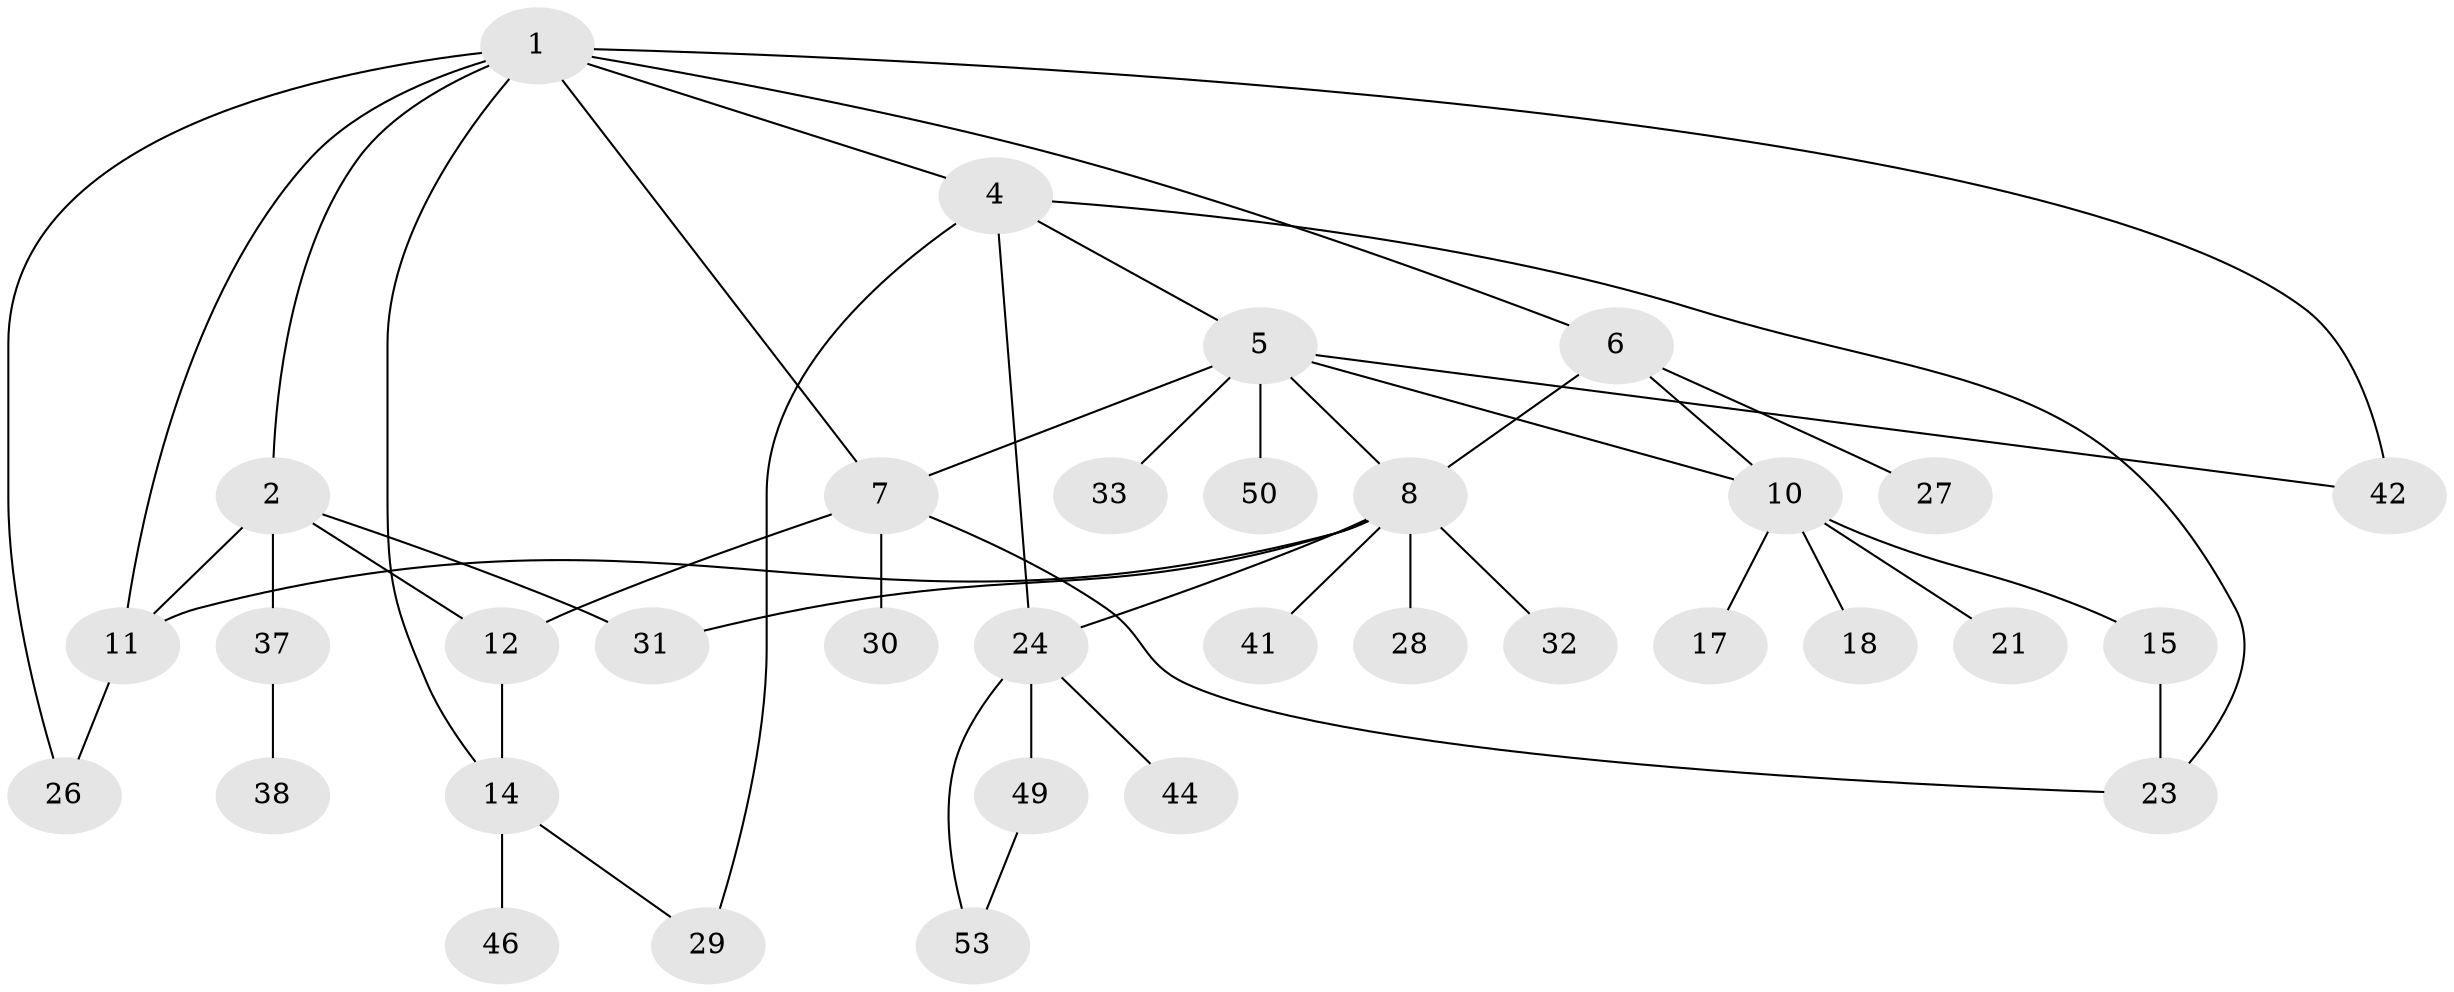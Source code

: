 // Generated by graph-tools (version 1.1) at 2025/23/03/03/25 07:23:30]
// undirected, 34 vertices, 48 edges
graph export_dot {
graph [start="1"]
  node [color=gray90,style=filled];
  1 [super="+13"];
  2 [super="+3"];
  4 [super="+45"];
  5 [super="+16"];
  6 [super="+9"];
  7 [super="+19"];
  8 [super="+20"];
  10 [super="+25"];
  11 [super="+35"];
  12;
  14 [super="+22"];
  15 [super="+51"];
  17;
  18 [super="+52"];
  21 [super="+47"];
  23 [super="+34"];
  24 [super="+40"];
  26 [super="+36"];
  27 [super="+48"];
  28;
  29;
  30;
  31 [super="+39"];
  32;
  33;
  37;
  38;
  41 [super="+43"];
  42;
  44;
  46;
  49;
  50;
  53;
  1 -- 2;
  1 -- 4;
  1 -- 6;
  1 -- 26;
  1 -- 42;
  1 -- 7;
  1 -- 11;
  1 -- 14;
  2 -- 12;
  2 -- 11;
  2 -- 37;
  2 -- 31;
  4 -- 5;
  4 -- 29;
  4 -- 24;
  4 -- 23;
  5 -- 7;
  5 -- 8;
  5 -- 10;
  5 -- 50;
  5 -- 33;
  5 -- 42;
  6 -- 10;
  6 -- 27;
  6 -- 8;
  7 -- 30;
  7 -- 12;
  7 -- 23;
  8 -- 24;
  8 -- 28;
  8 -- 31;
  8 -- 41;
  8 -- 32;
  8 -- 11;
  10 -- 15;
  10 -- 17;
  10 -- 18 [weight=2];
  10 -- 21;
  11 -- 26;
  12 -- 14;
  14 -- 46;
  14 -- 29;
  15 -- 23;
  24 -- 49;
  24 -- 44;
  24 -- 53;
  37 -- 38;
  49 -- 53;
}
